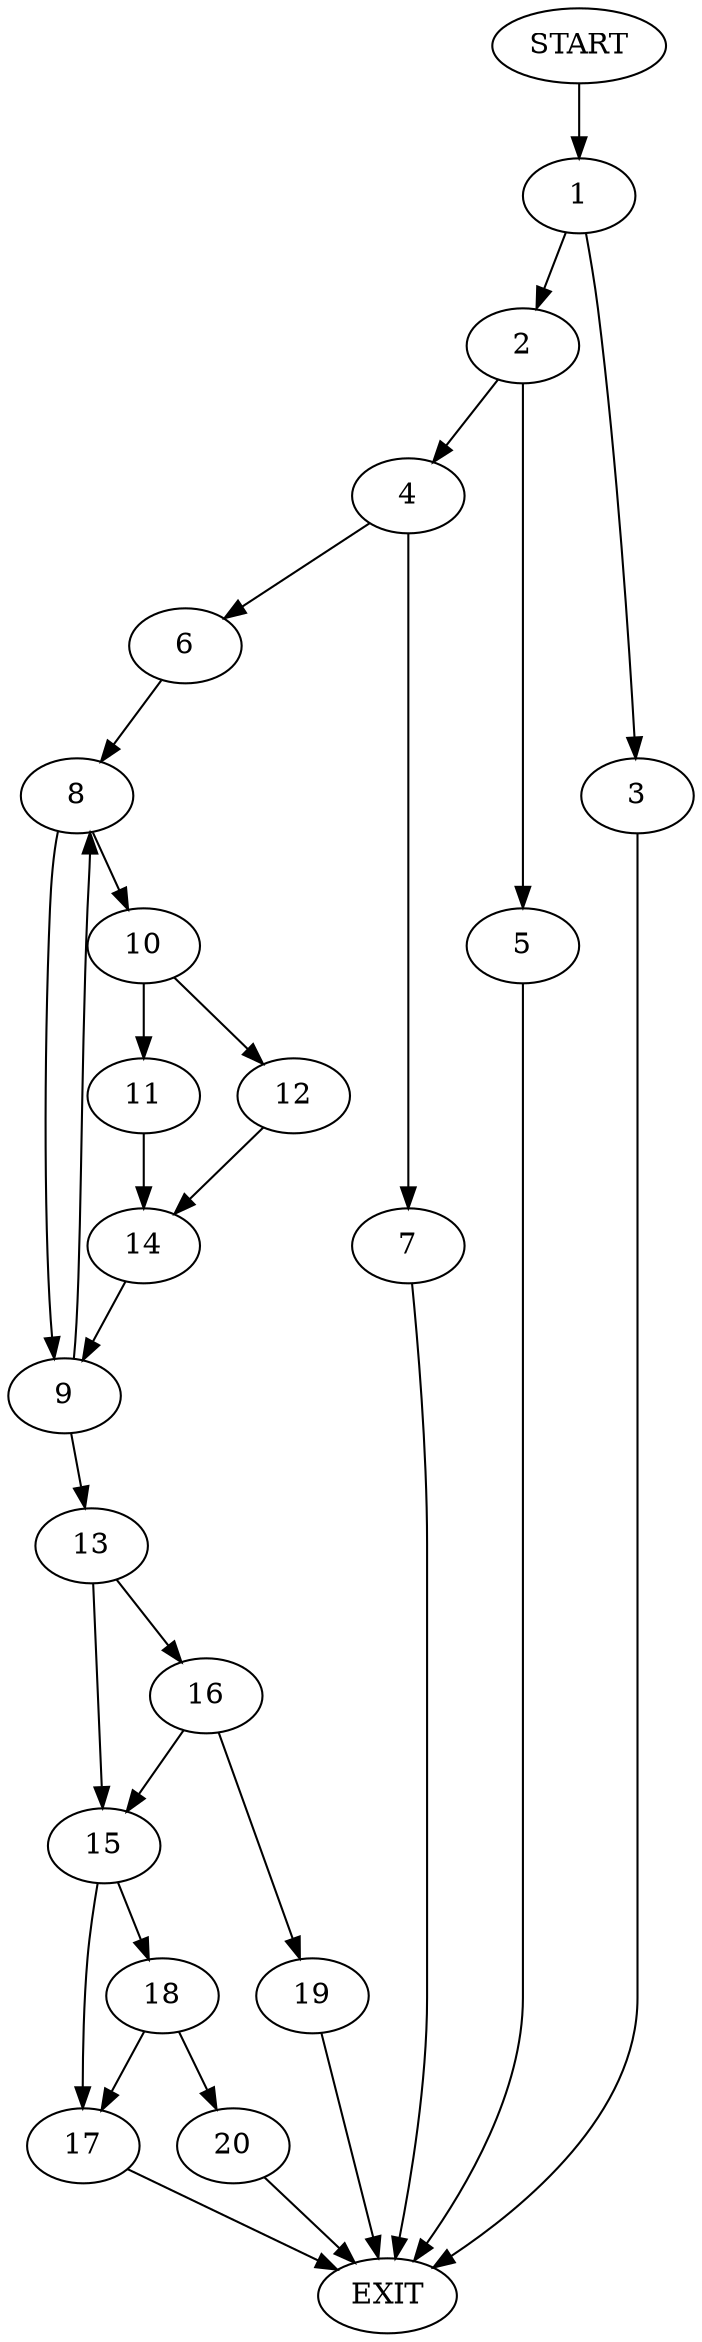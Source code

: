 digraph {
0 [label="START"]
21 [label="EXIT"]
0 -> 1
1 -> 2
1 -> 3
3 -> 21
2 -> 4
2 -> 5
4 -> 6
4 -> 7
5 -> 21
7 -> 21
6 -> 8
8 -> 9
8 -> 10
10 -> 11
10 -> 12
9 -> 8
9 -> 13
11 -> 14
12 -> 14
14 -> 9
13 -> 15
13 -> 16
15 -> 17
15 -> 18
16 -> 19
16 -> 15
19 -> 21
18 -> 17
18 -> 20
17 -> 21
20 -> 21
}
